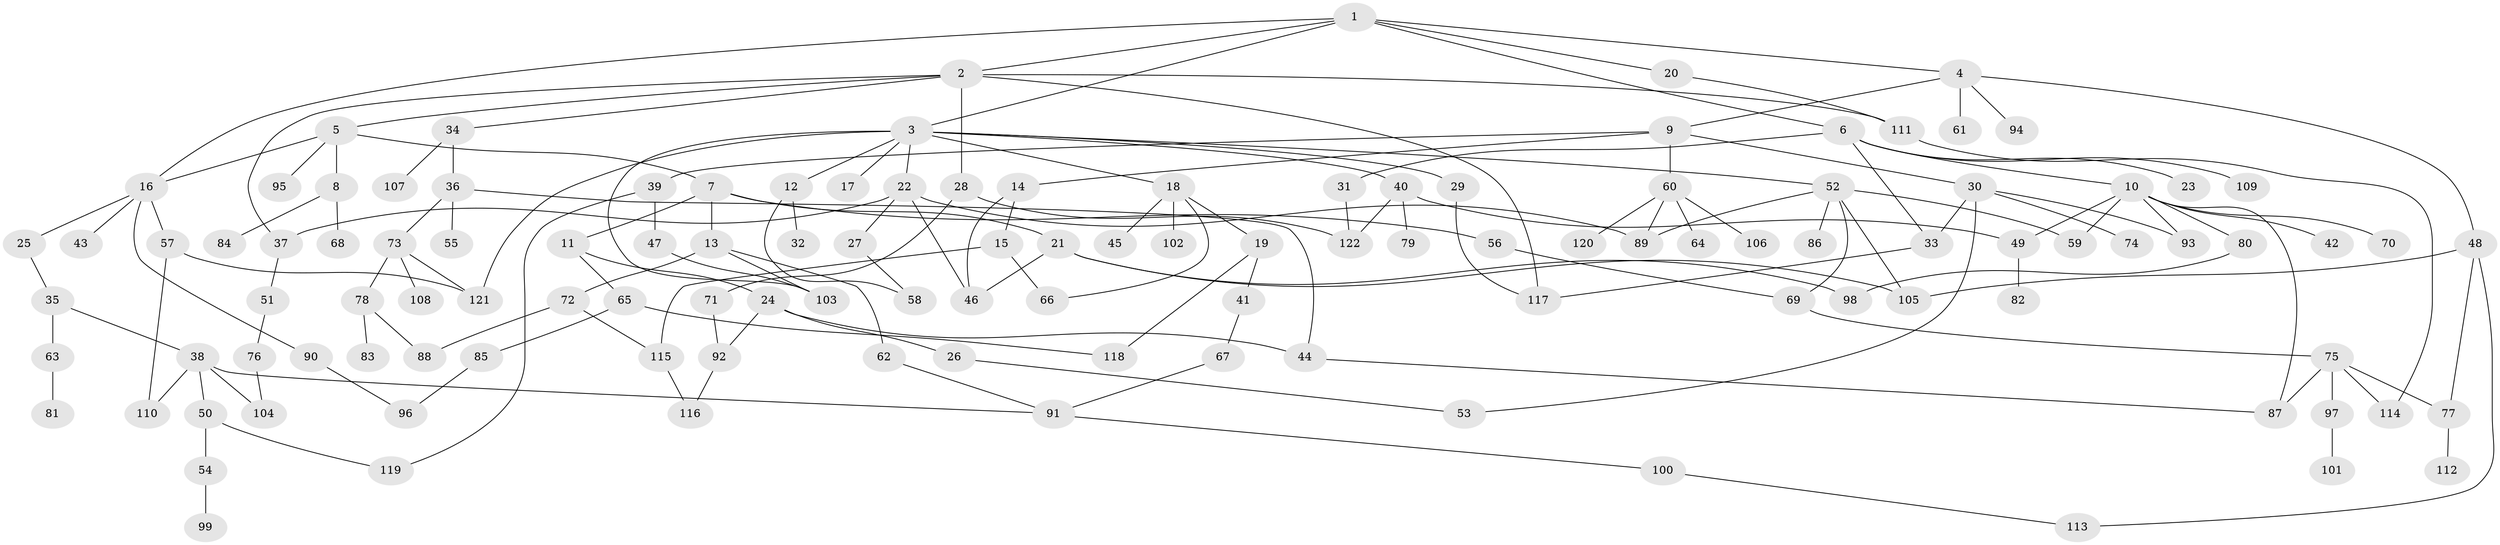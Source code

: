 // coarse degree distribution, {6: 0.038461538461538464, 8: 0.01282051282051282, 11: 0.01282051282051282, 4: 0.10256410256410256, 7: 0.038461538461538464, 2: 0.28205128205128205, 9: 0.01282051282051282, 3: 0.21794871794871795, 1: 0.20512820512820512, 5: 0.07692307692307693}
// Generated by graph-tools (version 1.1) at 2025/23/03/03/25 07:23:32]
// undirected, 122 vertices, 164 edges
graph export_dot {
graph [start="1"]
  node [color=gray90,style=filled];
  1;
  2;
  3;
  4;
  5;
  6;
  7;
  8;
  9;
  10;
  11;
  12;
  13;
  14;
  15;
  16;
  17;
  18;
  19;
  20;
  21;
  22;
  23;
  24;
  25;
  26;
  27;
  28;
  29;
  30;
  31;
  32;
  33;
  34;
  35;
  36;
  37;
  38;
  39;
  40;
  41;
  42;
  43;
  44;
  45;
  46;
  47;
  48;
  49;
  50;
  51;
  52;
  53;
  54;
  55;
  56;
  57;
  58;
  59;
  60;
  61;
  62;
  63;
  64;
  65;
  66;
  67;
  68;
  69;
  70;
  71;
  72;
  73;
  74;
  75;
  76;
  77;
  78;
  79;
  80;
  81;
  82;
  83;
  84;
  85;
  86;
  87;
  88;
  89;
  90;
  91;
  92;
  93;
  94;
  95;
  96;
  97;
  98;
  99;
  100;
  101;
  102;
  103;
  104;
  105;
  106;
  107;
  108;
  109;
  110;
  111;
  112;
  113;
  114;
  115;
  116;
  117;
  118;
  119;
  120;
  121;
  122;
  1 -- 2;
  1 -- 3;
  1 -- 4;
  1 -- 6;
  1 -- 16;
  1 -- 20;
  2 -- 5;
  2 -- 28;
  2 -- 34;
  2 -- 37;
  2 -- 111;
  2 -- 117;
  3 -- 12;
  3 -- 17;
  3 -- 18;
  3 -- 22;
  3 -- 29;
  3 -- 40;
  3 -- 52;
  3 -- 121;
  3 -- 103;
  4 -- 9;
  4 -- 48;
  4 -- 61;
  4 -- 94;
  5 -- 7;
  5 -- 8;
  5 -- 95;
  5 -- 16;
  6 -- 10;
  6 -- 23;
  6 -- 31;
  6 -- 109;
  6 -- 33;
  7 -- 11;
  7 -- 13;
  7 -- 21;
  7 -- 56;
  8 -- 68;
  8 -- 84;
  9 -- 14;
  9 -- 30;
  9 -- 39;
  9 -- 60;
  10 -- 42;
  10 -- 49;
  10 -- 70;
  10 -- 80;
  10 -- 87;
  10 -- 59;
  10 -- 93;
  11 -- 24;
  11 -- 65;
  12 -- 32;
  12 -- 58;
  13 -- 62;
  13 -- 72;
  13 -- 103;
  14 -- 15;
  14 -- 46;
  15 -- 115;
  15 -- 66;
  16 -- 25;
  16 -- 43;
  16 -- 57;
  16 -- 90;
  18 -- 19;
  18 -- 45;
  18 -- 66;
  18 -- 102;
  19 -- 41;
  19 -- 118;
  20 -- 111;
  21 -- 98;
  21 -- 105;
  21 -- 46;
  22 -- 27;
  22 -- 46;
  22 -- 89;
  22 -- 37;
  24 -- 26;
  24 -- 44;
  24 -- 92;
  25 -- 35;
  26 -- 53;
  27 -- 58;
  28 -- 71;
  28 -- 122;
  29 -- 117;
  30 -- 33;
  30 -- 74;
  30 -- 93;
  30 -- 53;
  31 -- 122;
  33 -- 117;
  34 -- 36;
  34 -- 107;
  35 -- 38;
  35 -- 63;
  36 -- 55;
  36 -- 73;
  36 -- 44;
  37 -- 51;
  38 -- 50;
  38 -- 91;
  38 -- 110;
  38 -- 104;
  39 -- 47;
  39 -- 119;
  40 -- 79;
  40 -- 122;
  40 -- 49;
  41 -- 67;
  44 -- 87;
  47 -- 103;
  48 -- 105;
  48 -- 77;
  48 -- 113;
  49 -- 82;
  50 -- 54;
  50 -- 119;
  51 -- 76;
  52 -- 59;
  52 -- 86;
  52 -- 69;
  52 -- 105;
  52 -- 89;
  54 -- 99;
  56 -- 69;
  57 -- 110;
  57 -- 121;
  60 -- 64;
  60 -- 106;
  60 -- 120;
  60 -- 89;
  62 -- 91;
  63 -- 81;
  65 -- 85;
  65 -- 118;
  67 -- 91;
  69 -- 75;
  71 -- 92;
  72 -- 88;
  72 -- 115;
  73 -- 78;
  73 -- 108;
  73 -- 121;
  75 -- 77;
  75 -- 97;
  75 -- 114;
  75 -- 87;
  76 -- 104;
  77 -- 112;
  78 -- 83;
  78 -- 88;
  80 -- 98;
  85 -- 96;
  90 -- 96;
  91 -- 100;
  92 -- 116;
  97 -- 101;
  100 -- 113;
  111 -- 114;
  115 -- 116;
}
